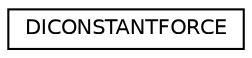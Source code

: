 digraph "Graphical Class Hierarchy"
{
 // LATEX_PDF_SIZE
  edge [fontname="Helvetica",fontsize="10",labelfontname="Helvetica",labelfontsize="10"];
  node [fontname="Helvetica",fontsize="10",shape=record];
  rankdir="LR";
  Node0 [label="DICONSTANTFORCE",height=0.2,width=0.4,color="black", fillcolor="white", style="filled",URL="$structDICONSTANTFORCE.html",tooltip=" "];
}
